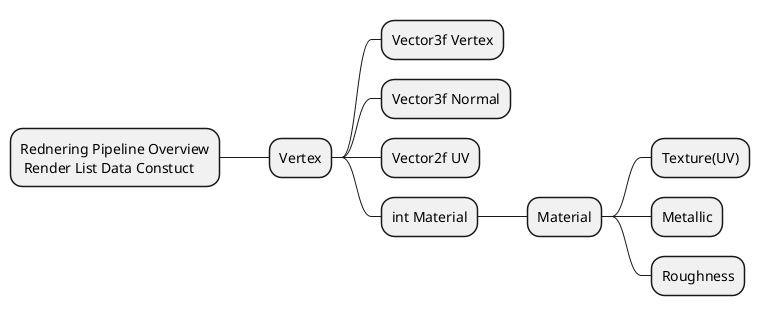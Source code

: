 @startmindmap

'Compatible with OrgMode 

* Rednering Pipeline Overview\n Render List Data Constuct

** Vertex
*** Vector3f Vertex
*** Vector3f Normal
*** Vector2f UV
*** int Material
**** Material
***** Texture(UV)
***** Metallic
***** Roughness

@endmindmap
